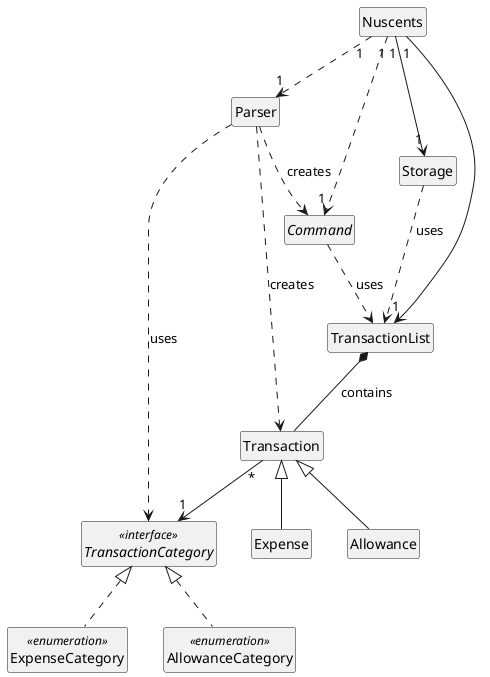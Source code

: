 @startuml
hide members
hide circle

class Transaction
class Expense
class Allowance
enum ExpenseCategory <<enumeration>> implements TransactionCategory
enum AllowanceCategory <<enumeration>> implements TransactionCategory
class Storage
interface TransactionCategory <<interface>>
class Parser
class Nuscents
class TransactionList
abstract class Command

TransactionList *-- Transaction : contains
Transaction <|-- Expense
Transaction <|-- Allowance
Transaction "*"--> "1" TransactionCategory

Nuscents "1" --> "1" Storage
Nuscents "1" --> "1" TransactionList
Nuscents "1" ..> "1" Parser
Nuscents "1" ..> "1" Command

Storage ..> TransactionList : uses

Parser ..> Command : creates
Parser ..> Transaction : creates
Parser ..> TransactionCategory : uses

Command ..> TransactionList : uses


@enduml